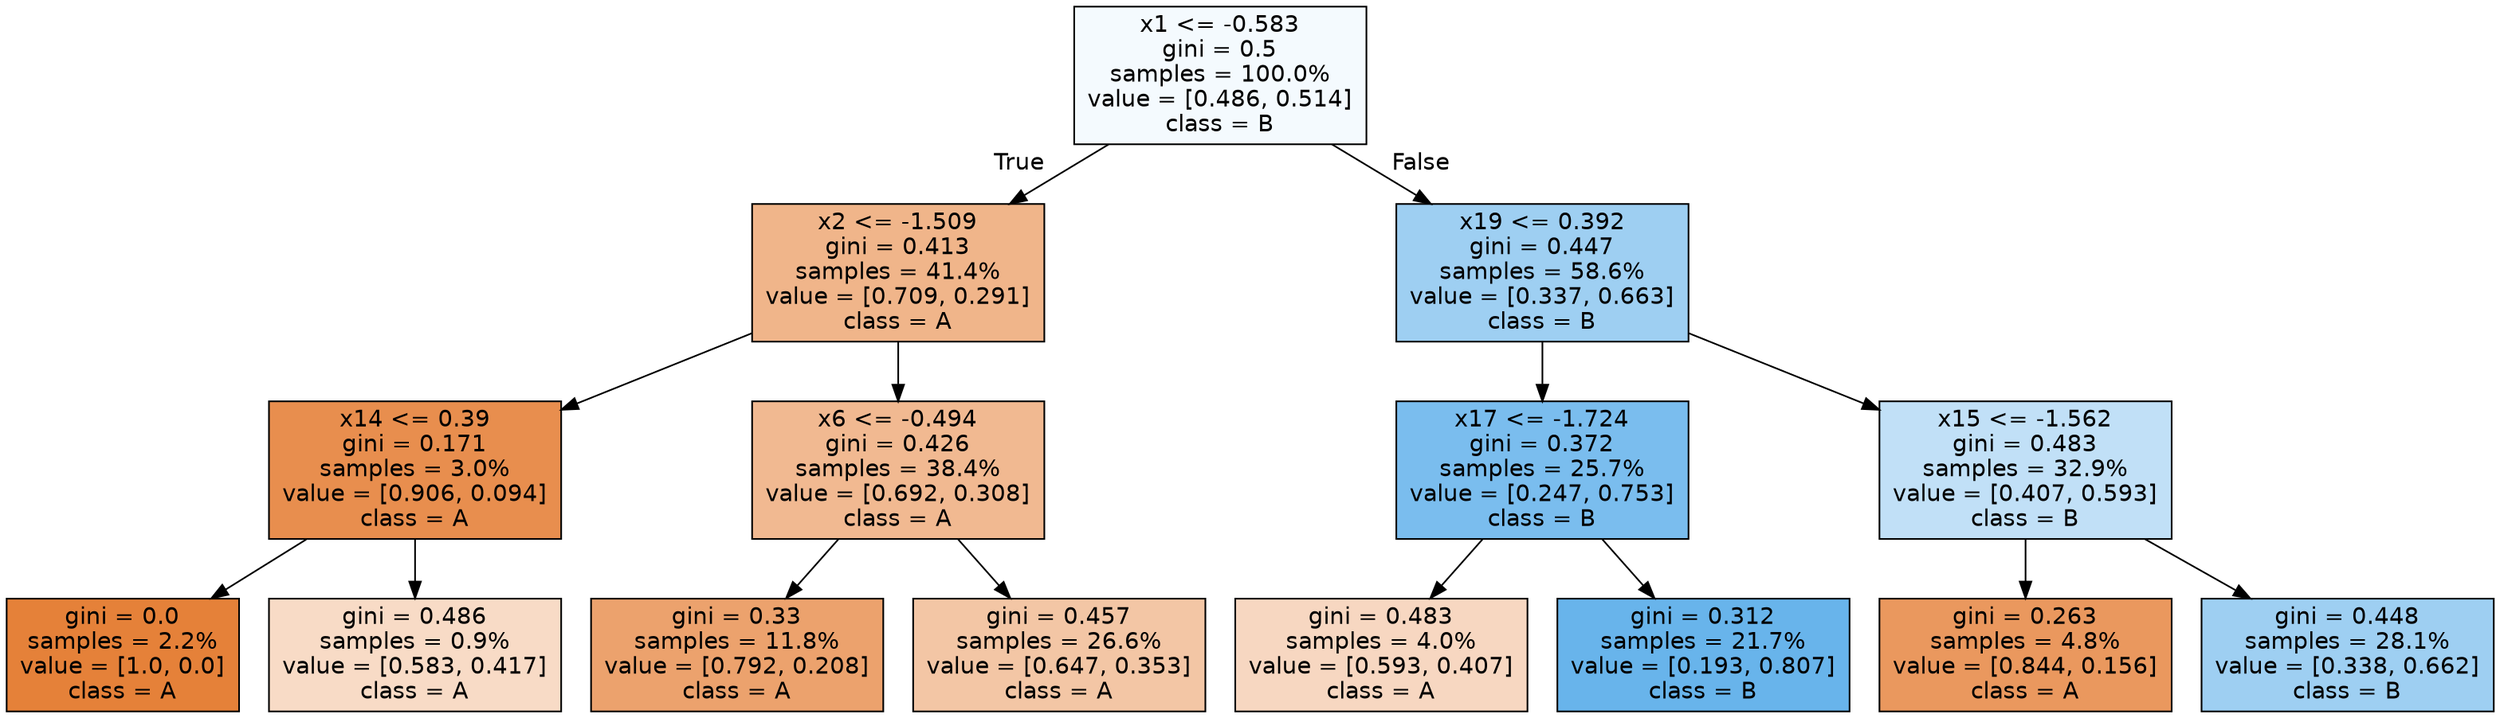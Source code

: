 digraph Tree {
node [shape=box, style="filled", color="black", fontname="helvetica"] ;
edge [fontname="helvetica"] ;
0 [label="x1 <= -0.583\ngini = 0.5\nsamples = 100.0%\nvalue = [0.486, 0.514]\nclass = B", fillcolor="#f4fafe"] ;
1 [label="x2 <= -1.509\ngini = 0.413\nsamples = 41.4%\nvalue = [0.709, 0.291]\nclass = A", fillcolor="#f0b58a"] ;
0 -> 1 [labeldistance=2.5, labelangle=45, headlabel="True"] ;
2 [label="x14 <= 0.39\ngini = 0.171\nsamples = 3.0%\nvalue = [0.906, 0.094]\nclass = A", fillcolor="#e88e4e"] ;
1 -> 2 ;
3 [label="gini = 0.0\nsamples = 2.2%\nvalue = [1.0, 0.0]\nclass = A", fillcolor="#e58139"] ;
2 -> 3 ;
4 [label="gini = 0.486\nsamples = 0.9%\nvalue = [0.583, 0.417]\nclass = A", fillcolor="#f8dbc6"] ;
2 -> 4 ;
5 [label="x6 <= -0.494\ngini = 0.426\nsamples = 38.4%\nvalue = [0.692, 0.308]\nclass = A", fillcolor="#f1b991"] ;
1 -> 5 ;
6 [label="gini = 0.33\nsamples = 11.8%\nvalue = [0.792, 0.208]\nclass = A", fillcolor="#eca26d"] ;
5 -> 6 ;
7 [label="gini = 0.457\nsamples = 26.6%\nvalue = [0.647, 0.353]\nclass = A", fillcolor="#f3c6a5"] ;
5 -> 7 ;
8 [label="x19 <= 0.392\ngini = 0.447\nsamples = 58.6%\nvalue = [0.337, 0.663]\nclass = B", fillcolor="#9ecff2"] ;
0 -> 8 [labeldistance=2.5, labelangle=-45, headlabel="False"] ;
9 [label="x17 <= -1.724\ngini = 0.372\nsamples = 25.7%\nvalue = [0.247, 0.753]\nclass = B", fillcolor="#7abdee"] ;
8 -> 9 ;
10 [label="gini = 0.483\nsamples = 4.0%\nvalue = [0.593, 0.407]\nclass = A", fillcolor="#f7d7c1"] ;
9 -> 10 ;
11 [label="gini = 0.312\nsamples = 21.7%\nvalue = [0.193, 0.807]\nclass = B", fillcolor="#68b4eb"] ;
9 -> 11 ;
12 [label="x15 <= -1.562\ngini = 0.483\nsamples = 32.9%\nvalue = [0.407, 0.593]\nclass = B", fillcolor="#c1e0f7"] ;
8 -> 12 ;
13 [label="gini = 0.263\nsamples = 4.8%\nvalue = [0.844, 0.156]\nclass = A", fillcolor="#ea985e"] ;
12 -> 13 ;
14 [label="gini = 0.448\nsamples = 28.1%\nvalue = [0.338, 0.662]\nclass = B", fillcolor="#9ecff2"] ;
12 -> 14 ;
}